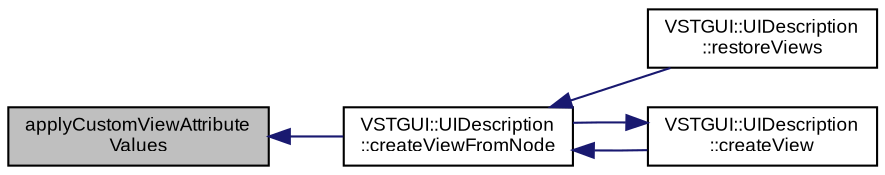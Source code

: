 digraph "applyCustomViewAttributeValues"
{
  bgcolor="transparent";
  edge [fontname="Arial",fontsize="9",labelfontname="Arial",labelfontsize="9"];
  node [fontname="Arial",fontsize="9",shape=record];
  rankdir="LR";
  Node1 [label="applyCustomViewAttribute\lValues",height=0.2,width=0.4,color="black", fillcolor="grey75", style="filled" fontcolor="black"];
  Node1 -> Node2 [dir="back",color="midnightblue",fontsize="9",style="solid",fontname="Arial"];
  Node2 [label="VSTGUI::UIDescription\l::createViewFromNode",height=0.2,width=0.4,color="black",URL="$class_v_s_t_g_u_i_1_1_u_i_description.html#ad17c8f72c6bf19a6a8d873e8947a3359"];
  Node2 -> Node3 [dir="back",color="midnightblue",fontsize="9",style="solid",fontname="Arial"];
  Node3 [label="VSTGUI::UIDescription\l::restoreViews",height=0.2,width=0.4,color="black",URL="$class_v_s_t_g_u_i_1_1_u_i_description.html#acc6a9f590d7a896b92ea6b33cb6fdf44"];
  Node2 -> Node4 [dir="back",color="midnightblue",fontsize="9",style="solid",fontname="Arial"];
  Node4 [label="VSTGUI::UIDescription\l::createView",height=0.2,width=0.4,color="black",URL="$class_v_s_t_g_u_i_1_1_u_i_description.html#a9b617a7d2bb805de4150cf2e65dade5d"];
  Node4 -> Node2 [dir="back",color="midnightblue",fontsize="9",style="solid",fontname="Arial"];
}
